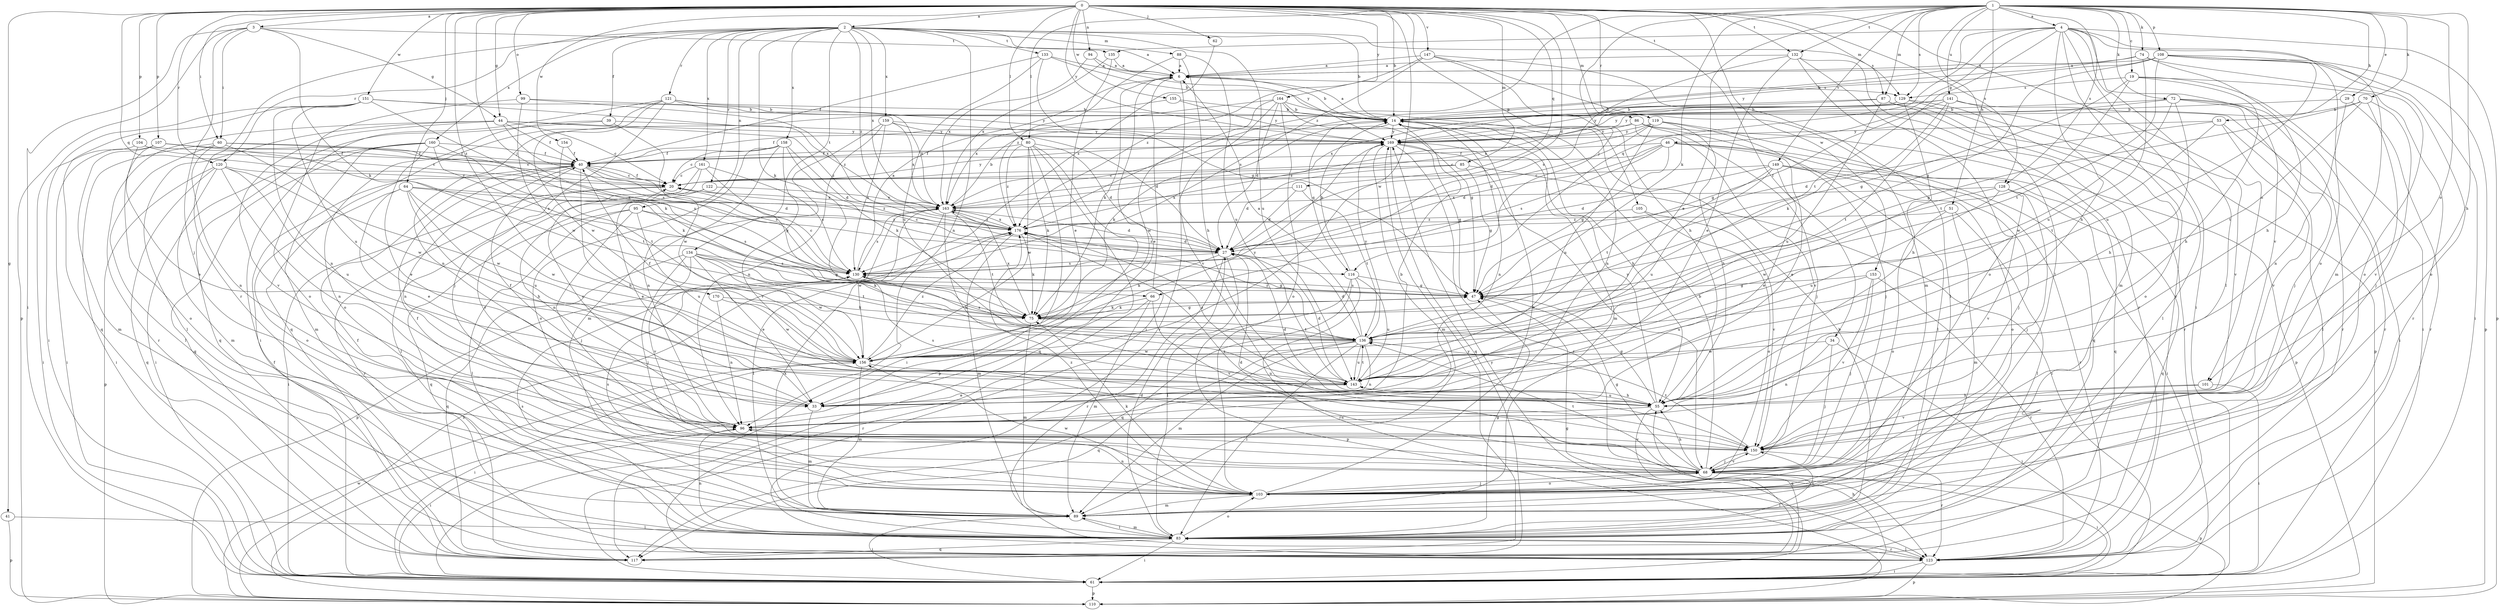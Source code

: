 strict digraph  {
0;
1;
2;
3;
4;
6;
14;
19;
20;
27;
29;
33;
34;
39;
40;
41;
44;
46;
47;
51;
53;
55;
60;
61;
62;
64;
66;
68;
70;
72;
74;
75;
80;
83;
85;
86;
87;
88;
89;
94;
95;
96;
99;
101;
103;
104;
105;
107;
108;
110;
111;
116;
117;
119;
120;
121;
122;
123;
128;
129;
130;
132;
133;
134;
135;
136;
141;
143;
147;
149;
150;
151;
153;
154;
155;
156;
158;
159;
160;
161;
163;
164;
169;
170;
176;
0 -> 2  [label=a];
0 -> 3  [label=a];
0 -> 14  [label=b];
0 -> 27  [label=d];
0 -> 34  [label=f];
0 -> 41  [label=g];
0 -> 44  [label=g];
0 -> 60  [label=i];
0 -> 62  [label=j];
0 -> 64  [label=j];
0 -> 66  [label=j];
0 -> 80  [label=l];
0 -> 85  [label=m];
0 -> 86  [label=m];
0 -> 87  [label=m];
0 -> 94  [label=n];
0 -> 99  [label=o];
0 -> 101  [label=o];
0 -> 104  [label=p];
0 -> 105  [label=p];
0 -> 107  [label=p];
0 -> 111  [label=q];
0 -> 116  [label=q];
0 -> 119  [label=r];
0 -> 120  [label=r];
0 -> 128  [label=s];
0 -> 132  [label=t];
0 -> 147  [label=v];
0 -> 151  [label=w];
0 -> 153  [label=w];
0 -> 154  [label=w];
0 -> 155  [label=w];
0 -> 156  [label=w];
0 -> 164  [label=y];
0 -> 169  [label=y];
0 -> 170  [label=z];
1 -> 4  [label=a];
1 -> 19  [label=c];
1 -> 29  [label=e];
1 -> 33  [label=e];
1 -> 51  [label=h];
1 -> 53  [label=h];
1 -> 55  [label=h];
1 -> 66  [label=j];
1 -> 70  [label=k];
1 -> 72  [label=k];
1 -> 74  [label=k];
1 -> 75  [label=k];
1 -> 80  [label=l];
1 -> 83  [label=l];
1 -> 87  [label=m];
1 -> 101  [label=o];
1 -> 108  [label=p];
1 -> 128  [label=s];
1 -> 129  [label=s];
1 -> 132  [label=t];
1 -> 141  [label=u];
1 -> 149  [label=v];
1 -> 176  [label=z];
2 -> 6  [label=a];
2 -> 14  [label=b];
2 -> 39  [label=f];
2 -> 75  [label=k];
2 -> 88  [label=m];
2 -> 95  [label=n];
2 -> 96  [label=n];
2 -> 120  [label=r];
2 -> 121  [label=r];
2 -> 122  [label=r];
2 -> 123  [label=r];
2 -> 129  [label=s];
2 -> 133  [label=t];
2 -> 134  [label=t];
2 -> 143  [label=u];
2 -> 158  [label=x];
2 -> 159  [label=x];
2 -> 160  [label=x];
2 -> 161  [label=x];
2 -> 163  [label=x];
2 -> 176  [label=z];
3 -> 44  [label=g];
3 -> 60  [label=i];
3 -> 61  [label=i];
3 -> 68  [label=j];
3 -> 75  [label=k];
3 -> 110  [label=p];
3 -> 135  [label=t];
4 -> 46  [label=g];
4 -> 55  [label=h];
4 -> 61  [label=i];
4 -> 83  [label=l];
4 -> 89  [label=m];
4 -> 103  [label=o];
4 -> 110  [label=p];
4 -> 116  [label=q];
4 -> 123  [label=r];
4 -> 135  [label=t];
4 -> 136  [label=t];
4 -> 150  [label=v];
4 -> 163  [label=x];
6 -> 14  [label=b];
6 -> 33  [label=e];
6 -> 61  [label=i];
6 -> 75  [label=k];
6 -> 129  [label=s];
6 -> 150  [label=v];
14 -> 6  [label=a];
14 -> 55  [label=h];
14 -> 75  [label=k];
14 -> 89  [label=m];
14 -> 96  [label=n];
14 -> 116  [label=q];
14 -> 169  [label=y];
19 -> 47  [label=g];
19 -> 55  [label=h];
19 -> 61  [label=i];
19 -> 123  [label=r];
19 -> 129  [label=s];
19 -> 136  [label=t];
20 -> 40  [label=f];
20 -> 61  [label=i];
20 -> 123  [label=r];
20 -> 163  [label=x];
20 -> 169  [label=y];
27 -> 20  [label=c];
27 -> 75  [label=k];
27 -> 83  [label=l];
27 -> 123  [label=r];
27 -> 130  [label=s];
27 -> 176  [label=z];
29 -> 14  [label=b];
29 -> 96  [label=n];
29 -> 123  [label=r];
33 -> 20  [label=c];
33 -> 40  [label=f];
33 -> 89  [label=m];
34 -> 61  [label=i];
34 -> 68  [label=j];
34 -> 96  [label=n];
34 -> 156  [label=w];
39 -> 103  [label=o];
39 -> 117  [label=q];
39 -> 156  [label=w];
39 -> 169  [label=y];
40 -> 20  [label=c];
40 -> 27  [label=d];
40 -> 55  [label=h];
40 -> 96  [label=n];
40 -> 130  [label=s];
41 -> 83  [label=l];
41 -> 110  [label=p];
44 -> 20  [label=c];
44 -> 40  [label=f];
44 -> 83  [label=l];
44 -> 123  [label=r];
44 -> 130  [label=s];
44 -> 150  [label=v];
44 -> 169  [label=y];
44 -> 176  [label=z];
46 -> 20  [label=c];
46 -> 27  [label=d];
46 -> 33  [label=e];
46 -> 40  [label=f];
46 -> 47  [label=g];
46 -> 68  [label=j];
46 -> 117  [label=q];
46 -> 130  [label=s];
47 -> 75  [label=k];
47 -> 130  [label=s];
51 -> 83  [label=l];
51 -> 89  [label=m];
51 -> 103  [label=o];
51 -> 176  [label=z];
53 -> 27  [label=d];
53 -> 83  [label=l];
53 -> 136  [label=t];
53 -> 150  [label=v];
53 -> 169  [label=y];
55 -> 27  [label=d];
55 -> 47  [label=g];
55 -> 96  [label=n];
55 -> 117  [label=q];
55 -> 130  [label=s];
55 -> 143  [label=u];
55 -> 169  [label=y];
60 -> 40  [label=f];
60 -> 61  [label=i];
60 -> 83  [label=l];
60 -> 96  [label=n];
60 -> 130  [label=s];
60 -> 156  [label=w];
61 -> 55  [label=h];
61 -> 110  [label=p];
61 -> 169  [label=y];
62 -> 130  [label=s];
64 -> 33  [label=e];
64 -> 55  [label=h];
64 -> 103  [label=o];
64 -> 143  [label=u];
64 -> 156  [label=w];
64 -> 163  [label=x];
64 -> 176  [label=z];
66 -> 75  [label=k];
66 -> 89  [label=m];
66 -> 123  [label=r];
66 -> 150  [label=v];
68 -> 14  [label=b];
68 -> 27  [label=d];
68 -> 40  [label=f];
68 -> 47  [label=g];
68 -> 55  [label=h];
68 -> 61  [label=i];
68 -> 83  [label=l];
68 -> 103  [label=o];
68 -> 110  [label=p];
68 -> 136  [label=t];
68 -> 150  [label=v];
68 -> 176  [label=z];
70 -> 14  [label=b];
70 -> 47  [label=g];
70 -> 68  [label=j];
70 -> 136  [label=t];
70 -> 150  [label=v];
72 -> 14  [label=b];
72 -> 55  [label=h];
72 -> 61  [label=i];
72 -> 68  [label=j];
72 -> 123  [label=r];
72 -> 156  [label=w];
72 -> 169  [label=y];
74 -> 6  [label=a];
74 -> 14  [label=b];
74 -> 55  [label=h];
74 -> 103  [label=o];
74 -> 143  [label=u];
75 -> 47  [label=g];
75 -> 89  [label=m];
75 -> 136  [label=t];
75 -> 163  [label=x];
80 -> 27  [label=d];
80 -> 40  [label=f];
80 -> 61  [label=i];
80 -> 75  [label=k];
80 -> 110  [label=p];
80 -> 117  [label=q];
80 -> 156  [label=w];
80 -> 176  [label=z];
83 -> 14  [label=b];
83 -> 27  [label=d];
83 -> 47  [label=g];
83 -> 61  [label=i];
83 -> 89  [label=m];
83 -> 96  [label=n];
83 -> 103  [label=o];
83 -> 117  [label=q];
83 -> 123  [label=r];
83 -> 130  [label=s];
83 -> 163  [label=x];
85 -> 20  [label=c];
85 -> 27  [label=d];
85 -> 47  [label=g];
85 -> 61  [label=i];
86 -> 40  [label=f];
86 -> 68  [label=j];
86 -> 83  [label=l];
86 -> 110  [label=p];
86 -> 150  [label=v];
86 -> 169  [label=y];
87 -> 14  [label=b];
87 -> 110  [label=p];
87 -> 123  [label=r];
87 -> 143  [label=u];
87 -> 163  [label=x];
88 -> 6  [label=a];
88 -> 55  [label=h];
88 -> 143  [label=u];
88 -> 176  [label=z];
89 -> 40  [label=f];
89 -> 61  [label=i];
89 -> 83  [label=l];
89 -> 150  [label=v];
94 -> 6  [label=a];
94 -> 163  [label=x];
94 -> 169  [label=y];
95 -> 68  [label=j];
95 -> 83  [label=l];
95 -> 117  [label=q];
95 -> 130  [label=s];
95 -> 143  [label=u];
95 -> 176  [label=z];
96 -> 14  [label=b];
96 -> 61  [label=i];
96 -> 150  [label=v];
99 -> 14  [label=b];
99 -> 103  [label=o];
99 -> 156  [label=w];
99 -> 176  [label=z];
101 -> 55  [label=h];
101 -> 61  [label=i];
101 -> 150  [label=v];
103 -> 14  [label=b];
103 -> 68  [label=j];
103 -> 75  [label=k];
103 -> 89  [label=m];
103 -> 96  [label=n];
103 -> 130  [label=s];
103 -> 156  [label=w];
103 -> 176  [label=z];
104 -> 20  [label=c];
104 -> 33  [label=e];
104 -> 40  [label=f];
104 -> 61  [label=i];
105 -> 103  [label=o];
105 -> 150  [label=v];
105 -> 176  [label=z];
107 -> 20  [label=c];
107 -> 40  [label=f];
107 -> 61  [label=i];
107 -> 89  [label=m];
107 -> 103  [label=o];
107 -> 130  [label=s];
108 -> 6  [label=a];
108 -> 47  [label=g];
108 -> 61  [label=i];
108 -> 103  [label=o];
108 -> 110  [label=p];
108 -> 136  [label=t];
108 -> 143  [label=u];
108 -> 169  [label=y];
110 -> 156  [label=w];
110 -> 176  [label=z];
111 -> 27  [label=d];
111 -> 136  [label=t];
111 -> 163  [label=x];
116 -> 14  [label=b];
116 -> 47  [label=g];
116 -> 110  [label=p];
116 -> 117  [label=q];
116 -> 123  [label=r];
116 -> 143  [label=u];
117 -> 40  [label=f];
117 -> 47  [label=g];
117 -> 169  [label=y];
119 -> 27  [label=d];
119 -> 55  [label=h];
119 -> 68  [label=j];
119 -> 117  [label=q];
119 -> 143  [label=u];
119 -> 169  [label=y];
119 -> 176  [label=z];
120 -> 20  [label=c];
120 -> 89  [label=m];
120 -> 96  [label=n];
120 -> 110  [label=p];
120 -> 117  [label=q];
120 -> 143  [label=u];
120 -> 156  [label=w];
121 -> 14  [label=b];
121 -> 61  [label=i];
121 -> 68  [label=j];
121 -> 96  [label=n];
121 -> 117  [label=q];
121 -> 163  [label=x];
121 -> 169  [label=y];
122 -> 33  [label=e];
122 -> 96  [label=n];
122 -> 163  [label=x];
123 -> 61  [label=i];
123 -> 83  [label=l];
123 -> 110  [label=p];
128 -> 68  [label=j];
128 -> 117  [label=q];
128 -> 143  [label=u];
128 -> 150  [label=v];
128 -> 156  [label=w];
128 -> 163  [label=x];
129 -> 14  [label=b];
129 -> 55  [label=h];
129 -> 83  [label=l];
129 -> 103  [label=o];
129 -> 163  [label=x];
129 -> 169  [label=y];
130 -> 6  [label=a];
130 -> 20  [label=c];
130 -> 47  [label=g];
132 -> 6  [label=a];
132 -> 33  [label=e];
132 -> 89  [label=m];
132 -> 103  [label=o];
132 -> 123  [label=r];
132 -> 130  [label=s];
133 -> 6  [label=a];
133 -> 14  [label=b];
133 -> 40  [label=f];
133 -> 47  [label=g];
133 -> 143  [label=u];
134 -> 33  [label=e];
134 -> 47  [label=g];
134 -> 68  [label=j];
134 -> 75  [label=k];
134 -> 117  [label=q];
134 -> 130  [label=s];
134 -> 136  [label=t];
134 -> 150  [label=v];
134 -> 156  [label=w];
135 -> 6  [label=a];
135 -> 33  [label=e];
135 -> 163  [label=x];
136 -> 6  [label=a];
136 -> 27  [label=d];
136 -> 83  [label=l];
136 -> 89  [label=m];
136 -> 96  [label=n];
136 -> 117  [label=q];
136 -> 130  [label=s];
136 -> 143  [label=u];
136 -> 156  [label=w];
136 -> 169  [label=y];
136 -> 176  [label=z];
141 -> 14  [label=b];
141 -> 47  [label=g];
141 -> 75  [label=k];
141 -> 123  [label=r];
141 -> 136  [label=t];
141 -> 150  [label=v];
141 -> 169  [label=y];
143 -> 27  [label=d];
143 -> 33  [label=e];
143 -> 55  [label=h];
143 -> 136  [label=t];
143 -> 176  [label=z];
147 -> 6  [label=a];
147 -> 55  [label=h];
147 -> 83  [label=l];
147 -> 89  [label=m];
147 -> 130  [label=s];
147 -> 176  [label=z];
149 -> 20  [label=c];
149 -> 27  [label=d];
149 -> 33  [label=e];
149 -> 61  [label=i];
149 -> 103  [label=o];
149 -> 123  [label=r];
149 -> 136  [label=t];
149 -> 143  [label=u];
150 -> 68  [label=j];
150 -> 123  [label=r];
150 -> 136  [label=t];
151 -> 14  [label=b];
151 -> 61  [label=i];
151 -> 75  [label=k];
151 -> 96  [label=n];
151 -> 117  [label=q];
151 -> 143  [label=u];
151 -> 163  [label=x];
153 -> 47  [label=g];
153 -> 68  [label=j];
153 -> 123  [label=r];
153 -> 143  [label=u];
153 -> 150  [label=v];
154 -> 40  [label=f];
154 -> 136  [label=t];
155 -> 14  [label=b];
155 -> 156  [label=w];
155 -> 169  [label=y];
156 -> 40  [label=f];
156 -> 61  [label=i];
156 -> 89  [label=m];
156 -> 143  [label=u];
156 -> 169  [label=y];
156 -> 176  [label=z];
158 -> 20  [label=c];
158 -> 27  [label=d];
158 -> 40  [label=f];
158 -> 75  [label=k];
158 -> 96  [label=n];
158 -> 103  [label=o];
158 -> 150  [label=v];
159 -> 27  [label=d];
159 -> 89  [label=m];
159 -> 96  [label=n];
159 -> 130  [label=s];
159 -> 163  [label=x];
159 -> 169  [label=y];
160 -> 33  [label=e];
160 -> 40  [label=f];
160 -> 61  [label=i];
160 -> 75  [label=k];
160 -> 89  [label=m];
160 -> 117  [label=q];
160 -> 136  [label=t];
161 -> 20  [label=c];
161 -> 47  [label=g];
161 -> 83  [label=l];
161 -> 130  [label=s];
161 -> 150  [label=v];
163 -> 14  [label=b];
163 -> 27  [label=d];
163 -> 55  [label=h];
163 -> 83  [label=l];
163 -> 130  [label=s];
163 -> 136  [label=t];
163 -> 156  [label=w];
163 -> 176  [label=z];
164 -> 14  [label=b];
164 -> 27  [label=d];
164 -> 47  [label=g];
164 -> 96  [label=n];
164 -> 103  [label=o];
164 -> 123  [label=r];
164 -> 156  [label=w];
164 -> 163  [label=x];
169 -> 40  [label=f];
169 -> 47  [label=g];
169 -> 68  [label=j];
169 -> 89  [label=m];
169 -> 117  [label=q];
169 -> 123  [label=r];
170 -> 75  [label=k];
170 -> 96  [label=n];
170 -> 156  [label=w];
176 -> 27  [label=d];
176 -> 75  [label=k];
176 -> 89  [label=m];
176 -> 110  [label=p];
176 -> 163  [label=x];
}
